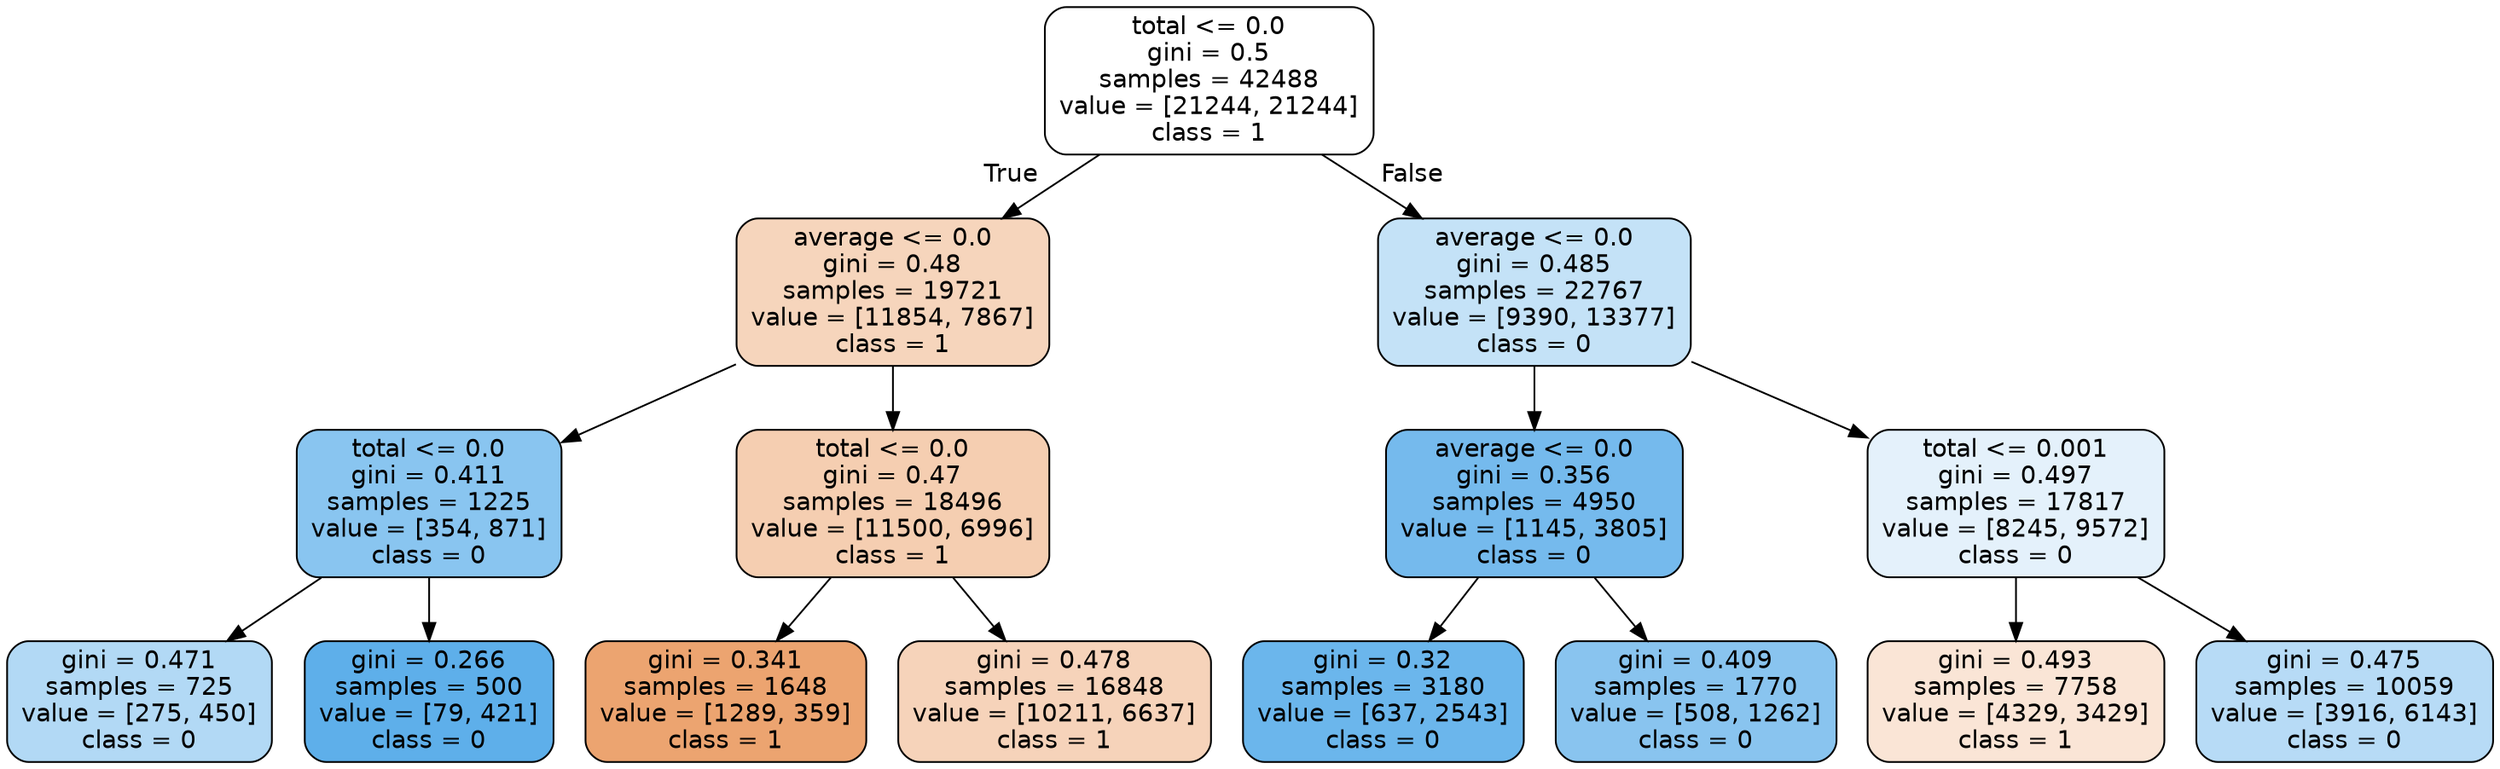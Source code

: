 digraph Tree {
node [shape=box, style="filled, rounded", color="black", fontname=helvetica] ;
edge [fontname=helvetica] ;
0 [label="total <= 0.0\ngini = 0.5\nsamples = 42488\nvalue = [21244, 21244]\nclass = 1", fillcolor="#ffffff"] ;
1 [label="average <= 0.0\ngini = 0.48\nsamples = 19721\nvalue = [11854, 7867]\nclass = 1", fillcolor="#f6d5bc"] ;
0 -> 1 [labeldistance=2.5, labelangle=45, headlabel="True"] ;
2 [label="total <= 0.0\ngini = 0.411\nsamples = 1225\nvalue = [354, 871]\nclass = 0", fillcolor="#89c5f0"] ;
1 -> 2 ;
3 [label="gini = 0.471\nsamples = 725\nvalue = [275, 450]\nclass = 0", fillcolor="#b2d9f5"] ;
2 -> 3 ;
4 [label="gini = 0.266\nsamples = 500\nvalue = [79, 421]\nclass = 0", fillcolor="#5eafea"] ;
2 -> 4 ;
5 [label="total <= 0.0\ngini = 0.47\nsamples = 18496\nvalue = [11500, 6996]\nclass = 1", fillcolor="#f5ceb1"] ;
1 -> 5 ;
6 [label="gini = 0.341\nsamples = 1648\nvalue = [1289, 359]\nclass = 1", fillcolor="#eca470"] ;
5 -> 6 ;
7 [label="gini = 0.478\nsamples = 16848\nvalue = [10211, 6637]\nclass = 1", fillcolor="#f6d3ba"] ;
5 -> 7 ;
8 [label="average <= 0.0\ngini = 0.485\nsamples = 22767\nvalue = [9390, 13377]\nclass = 0", fillcolor="#c4e2f7"] ;
0 -> 8 [labeldistance=2.5, labelangle=-45, headlabel="False"] ;
9 [label="average <= 0.0\ngini = 0.356\nsamples = 4950\nvalue = [1145, 3805]\nclass = 0", fillcolor="#75baed"] ;
8 -> 9 ;
10 [label="gini = 0.32\nsamples = 3180\nvalue = [637, 2543]\nclass = 0", fillcolor="#6bb6ec"] ;
9 -> 10 ;
11 [label="gini = 0.409\nsamples = 1770\nvalue = [508, 1262]\nclass = 0", fillcolor="#89c4ef"] ;
9 -> 11 ;
12 [label="total <= 0.001\ngini = 0.497\nsamples = 17817\nvalue = [8245, 9572]\nclass = 0", fillcolor="#e4f1fb"] ;
8 -> 12 ;
13 [label="gini = 0.493\nsamples = 7758\nvalue = [4329, 3429]\nclass = 1", fillcolor="#fae5d6"] ;
12 -> 13 ;
14 [label="gini = 0.475\nsamples = 10059\nvalue = [3916, 6143]\nclass = 0", fillcolor="#b7dbf6"] ;
12 -> 14 ;
}